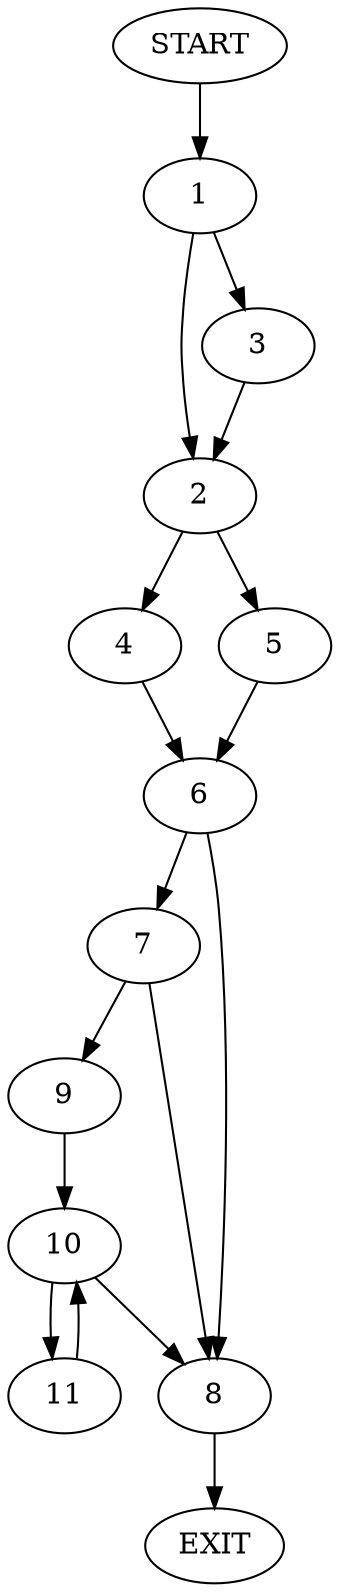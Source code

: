 digraph {
0 [label="START"]
12 [label="EXIT"]
0 -> 1
1 -> 2
1 -> 3
3 -> 2
2 -> 4
2 -> 5
4 -> 6
5 -> 6
6 -> 7
6 -> 8
8 -> 12
7 -> 9
7 -> 8
9 -> 10
10 -> 11
10 -> 8
11 -> 10
}
